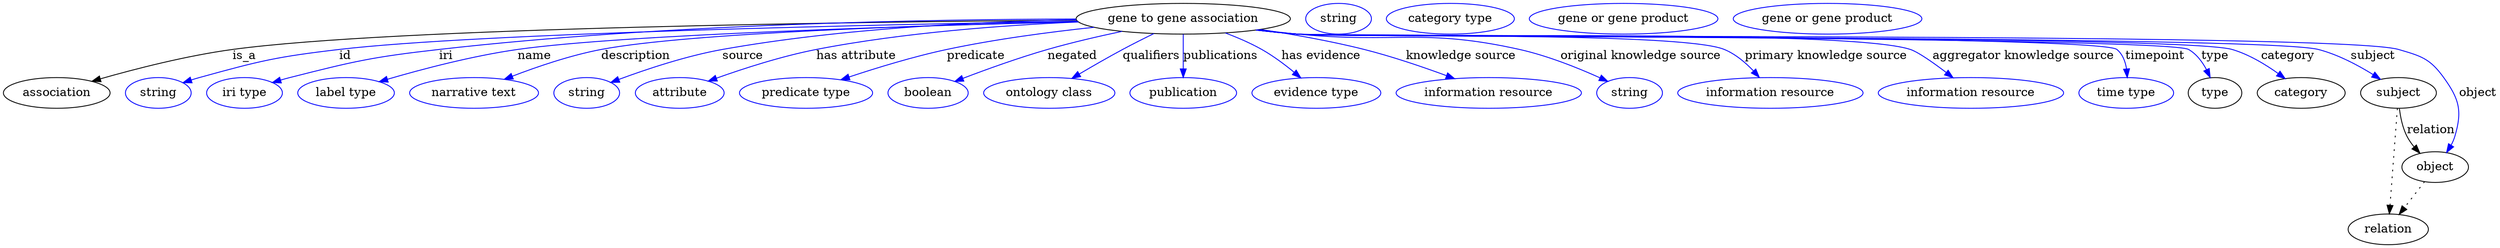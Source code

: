 digraph {
	graph [bb="0,0,2919.4,283"];
	node [label="\N"];
	"gene to gene association"	[height=0.5,
		label="gene to gene association",
		pos="1380.4,265",
		width=3.4844];
	association	[height=0.5,
		pos="62.394,178",
		width=1.7332];
	"gene to gene association" -> association	[label=is_a,
		lp="282.39,221.5",
		pos="e,103.34,191.6 1255.3,263.31 1006,261.41 455.61,254.39 268.39,229 214.66,221.71 154.53,206.25 113.18,194.44"];
	id	[color=blue,
		height=0.5,
		label=string,
		pos="181.39,178",
		width=1.0652];
	"gene to gene association" -> id	[color=blue,
		label=id,
		lp="400.39,221.5",
		pos="e,210.37,190.01 1256.4,262.13 1029.7,258.28 556.77,248.2 393.39,229 319.55,220.32 301.06,215.79 229.39,196 226.28,195.14 223.08,\
194.18 219.89,193.17",
		style=solid];
	iri	[color=blue,
		height=0.5,
		label="iri type",
		pos="282.39,178",
		width=1.2277];
	"gene to gene association" -> iri	[color=blue,
		label=iri,
		lp="518.39,221.5",
		pos="e,315.01,190.16 1255,264.69 1085.5,264.32 774.17,259.01 510.39,229 431.75,220.05 412.11,215.46 335.39,196 331.97,195.13 328.43,194.16 \
324.9,193.14",
		style=solid];
	name	[color=blue,
		height=0.5,
		label="label type",
		pos="401.39,178",
		width=1.5707];
	"gene to gene association" -> name	[color=blue,
		label=name,
		lp="622.39,221.5",
		pos="e,440.21,191.15 1257.3,261.38 1070.7,256.92 725.02,246.58 602.39,229 549.56,221.43 490.43,205.83 450.06,194.06",
		style=solid];
	description	[color=blue,
		height=0.5,
		label="narrative text",
		pos="551.39,178",
		width=2.0943];
	"gene to gene association" -> description	[color=blue,
		label=description,
		lp="739.89,221.5",
		pos="e,586.54,193.93 1257,261.71 1090.5,257.92 802.67,248.71 699.39,229 663.73,222.19 624.9,208.83 595.96,197.64",
		style=solid];
	source	[color=blue,
		height=0.5,
		label=string,
		pos="683.39,178",
		width=1.0652];
	"gene to gene association" -> source	[color=blue,
		label=source,
		lp="865.39,221.5",
		pos="e,711.66,190.4 1255,263.78 1145.1,261.71 981.59,254.06 841.39,229 799.35,221.48 752.95,205.87 721.37,194.08",
		style=solid];
	"has attribute"	[color=blue,
		height=0.5,
		label=attribute,
		pos="791.39,178",
		width=1.4443];
	"gene to gene association" -> "has attribute"	[color=blue,
		label="has attribute",
		lp="998.39,221.5",
		pos="e,824.86,191.85 1257.4,261.18 1171.1,257.45 1053.4,248.84 951.39,229 910.88,221.12 866.15,206.62 834.3,195.26",
		style=solid];
	predicate	[color=blue,
		height=0.5,
		label="predicate type",
		pos="939.39,178",
		width=2.1665];
	"gene to gene association" -> predicate	[color=blue,
		label=predicate,
		lp="1137.4,221.5",
		pos="e,980,193.49 1275.8,255.03 1223.6,249.48 1159.8,241.07 1103.4,229 1064.6,220.7 1021.8,207.5 989.62,196.75",
		style=solid];
	negated	[color=blue,
		height=0.5,
		label=boolean,
		pos="1082.4,178",
		width=1.2999];
	"gene to gene association" -> negated	[color=blue,
		label=negated,
		lp="1250.4,221.5",
		pos="e,1113.5,191.48 1308.3,250.17 1280.9,244.39 1249.5,237.11 1221.4,229 1187.8,219.31 1150.6,205.77 1123.1,195.22",
		style=solid];
	qualifiers	[color=blue,
		height=0.5,
		label="ontology class",
		pos="1223.4,178",
		width=2.1304];
	"gene to gene association" -> qualifiers	[color=blue,
		label=qualifiers,
		lp="1342.9,221.5",
		pos="e,1249.9,195.02 1345.8,247.56 1334.2,241.85 1321.1,235.3 1309.4,229 1292.5,219.92 1274,209.3 1258.6,200.19",
		style=solid];
	publications	[color=blue,
		height=0.5,
		label=publication,
		pos="1380.4,178",
		width=1.7332];
	"gene to gene association" -> publications	[color=blue,
		label=publications,
		lp="1424.4,221.5",
		pos="e,1380.4,196.18 1380.4,246.8 1380.4,235.16 1380.4,219.55 1380.4,206.24",
		style=solid];
	"has evidence"	[color=blue,
		height=0.5,
		label="evidence type",
		pos="1536.4,178",
		width=2.0943];
	"gene to gene association" -> "has evidence"	[color=blue,
		label="has evidence",
		lp="1541.9,221.5",
		pos="e,1518.1,195.69 1429.9,248.29 1444,242.98 1459.1,236.47 1472.4,229 1485.7,221.48 1499.3,211.34 1510.5,202.15",
		style=solid];
	"knowledge source"	[color=blue,
		height=0.5,
		label="information resource",
		pos="1738.4,178",
		width=3.015];
	"gene to gene association" -> "knowledge source"	[color=blue,
		label="knowledge source",
		lp="1705.9,221.5",
		pos="e,1698.3,194.73 1470.8,252.46 1508.7,246.75 1553,238.93 1592.4,229 1625,220.77 1660.8,208.57 1688.8,198.28",
		style=solid];
	"original knowledge source"	[color=blue,
		height=0.5,
		label=string,
		pos="1903.4,178",
		width=1.0652];
	"gene to gene association" -> "original knowledge source"	[color=blue,
		label="original knowledge source",
		lp="1916.4,221.5",
		pos="e,1877.9,191.51 1468.5,252.18 1484.1,250.29 1500.2,248.48 1515.4,247 1630.2,235.79 1661.8,254.13 1774.4,229 1807.4,221.62 1843.2,\
207.21 1868.7,195.74",
		style=solid];
	"primary knowledge source"	[color=blue,
		height=0.5,
		label="information resource",
		pos="2068.4,178",
		width=3.015];
	"gene to gene association" -> "primary knowledge source"	[color=blue,
		label="primary knowledge source",
		lp="2133.4,221.5",
		pos="e,2055.4,196.29 1467.1,251.93 1483.1,250.02 1499.7,248.27 1515.4,247 1570.7,242.53 1963.1,250.17 2014.4,229 2027.4,223.61 2039.3,\
213.57 2048.5,203.88",
		style=solid];
	"aggregator knowledge source"	[color=blue,
		height=0.5,
		label="information resource",
		pos="2303.4,178",
		width=3.015];
	"gene to gene association" -> "aggregator knowledge source"	[color=blue,
		label="aggregator knowledge source",
		lp="2364.9,221.5",
		pos="e,2282.5,195.79 1466.3,251.87 1482.6,249.95 1499.5,248.2 1515.4,247 1594.9,241.01 2156.7,254.02 2232.4,229 2241.5,226 2258.9,213.75 \
2274.2,202.12",
		style=solid];
	timepoint	[color=blue,
		height=0.5,
		label="time type",
		pos="2485.4,178",
		width=1.5346];
	"gene to gene association" -> timepoint	[color=blue,
		label=timepoint,
		lp="2519.4,221.5",
		pos="e,2486.6,196.12 1466,251.83 1482.3,249.9 1499.4,248.16 1515.4,247 1542,245.08 2453.8,245.89 2474.4,229 2481.1,223.47 2484.3,214.84 \
2485.7,206.29",
		style=solid];
	type	[height=0.5,
		pos="2589.4,178",
		width=0.86659];
	"gene to gene association" -> type	[color=blue,
		label=type,
		lp="2589.4,221.5",
		pos="e,2583.7,196.14 1466,251.81 1482.3,249.88 1499.4,248.14 1515.4,247 1544.3,244.94 2533.2,243.31 2558.4,229 2567.6,223.76 2574.5,214.54 \
2579.3,205.43",
		style=solid];
	category	[height=0.5,
		pos="2690.4,178",
		width=1.4263];
	"gene to gene association" -> category	[color=blue,
		label=category,
		lp="2674.9,221.5",
		pos="e,2671.5,194.76 1466,251.8 1482.3,249.87 1499.4,248.14 1515.4,247 1576,242.7 2551.1,246.08 2609.4,229 2628.9,223.3 2648.3,211.55 \
2663.3,200.87",
		style=solid];
	subject	[height=0.5,
		pos="2804.4,178",
		width=1.2277];
	"gene to gene association" -> subject	[color=blue,
		label=subject,
		lp="2774.4,221.5",
		pos="e,2783.2,194.06 1466,251.78 1482.3,249.85 1499.4,248.13 1515.4,247 1581.6,242.35 2646.1,245.55 2710.4,229 2733.3,223.11 2756.7,210.65 \
2774.5,199.64",
		style=solid];
	object	[height=0.5,
		pos="2847.4,91",
		width=1.0832];
	"gene to gene association" -> object	[color=blue,
		label=object,
		lp="2897.4,178",
		pos="e,2860.8,108.09 1466,251.77 1482.3,249.84 1499.4,248.12 1515.4,247 1586.8,242.02 2735.7,249.17 2804.4,229 2831,221.19 2841.2,218.5 \
2857.4,196 2875.7,170.69 2879.3,156.9 2870.4,127 2869.4,123.55 2867.9,120.13 2866.1,116.85",
		style=solid];
	association_type	[color=blue,
		height=0.5,
		label=string,
		pos="1562.4,265",
		width=1.0652];
	association_category	[color=blue,
		height=0.5,
		label="category type",
		pos="1693.4,265",
		width=2.0762];
	subject -> object	[label=relation,
		lp="2842.4,134.5",
		pos="e,2829.5,107.23 2805.5,159.55 2806.7,149.57 2809.2,137.07 2814.4,127 2816.6,122.68 2819.5,118.52 2822.7,114.66"];
	relation	[height=0.5,
		pos="2792.4,18",
		width=1.2999];
	subject -> relation	[pos="e,2793.7,36.188 2803.1,159.79 2801,132.48 2797,78.994 2794.5,46.38",
		style=dotted];
	"gene to gene association_subject"	[color=blue,
		height=0.5,
		label="gene or gene product",
		pos="1896.4,265",
		width=3.0692];
	object -> relation	[pos="e,2805.2,35.54 2834.9,73.889 2828,64.939 2819.2,53.617 2811.4,43.584",
		style=dotted];
	"gene to gene association_object"	[color=blue,
		height=0.5,
		label="gene or gene product",
		pos="2135.4,265",
		width=3.0692];
}
